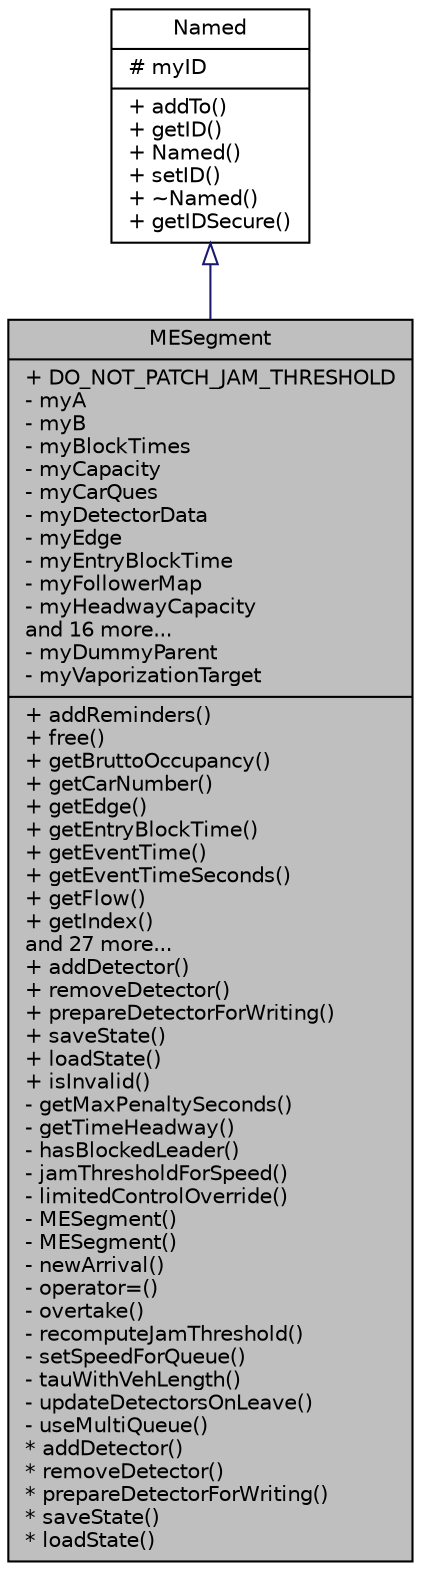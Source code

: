 digraph "MESegment"
{
  edge [fontname="Helvetica",fontsize="10",labelfontname="Helvetica",labelfontsize="10"];
  node [fontname="Helvetica",fontsize="10",shape=record];
  Node0 [label="{MESegment\n|+ DO_NOT_PATCH_JAM_THRESHOLD\l- myA\l- myB\l- myBlockTimes\l- myCapacity\l- myCarQues\l- myDetectorData\l- myEdge\l- myEntryBlockTime\l- myFollowerMap\l- myHeadwayCapacity\land 16 more...\l- myDummyParent\l- myVaporizationTarget\l|+ addReminders()\l+ free()\l+ getBruttoOccupancy()\l+ getCarNumber()\l+ getEdge()\l+ getEntryBlockTime()\l+ getEventTime()\l+ getEventTimeSeconds()\l+ getFlow()\l+ getIndex()\land 27 more...\l+ addDetector()\l+ removeDetector()\l+ prepareDetectorForWriting()\l+ saveState()\l+ loadState()\l+ isInvalid()\l- getMaxPenaltySeconds()\l- getTimeHeadway()\l- hasBlockedLeader()\l- jamThresholdForSpeed()\l- limitedControlOverride()\l- MESegment()\l- MESegment()\l- newArrival()\l- operator=()\l- overtake()\l- recomputeJamThreshold()\l- setSpeedForQueue()\l- tauWithVehLength()\l- updateDetectorsOnLeave()\l- useMultiQueue()\l* addDetector()\l* removeDetector()\l* prepareDetectorForWriting()\l* saveState()\l* loadState()\l}",height=0.2,width=0.4,color="black", fillcolor="grey75", style="filled", fontcolor="black"];
  Node1 -> Node0 [dir="back",color="midnightblue",fontsize="10",style="solid",arrowtail="onormal",fontname="Helvetica"];
  Node1 [label="{Named\n|# myID\l|+ addTo()\l+ getID()\l+ Named()\l+ setID()\l+ ~Named()\l+ getIDSecure()\l}",height=0.2,width=0.4,color="black", fillcolor="white", style="filled",URL="$d5/dbf/class_named.html",tooltip="Base class for objects which have an id. "];
}
